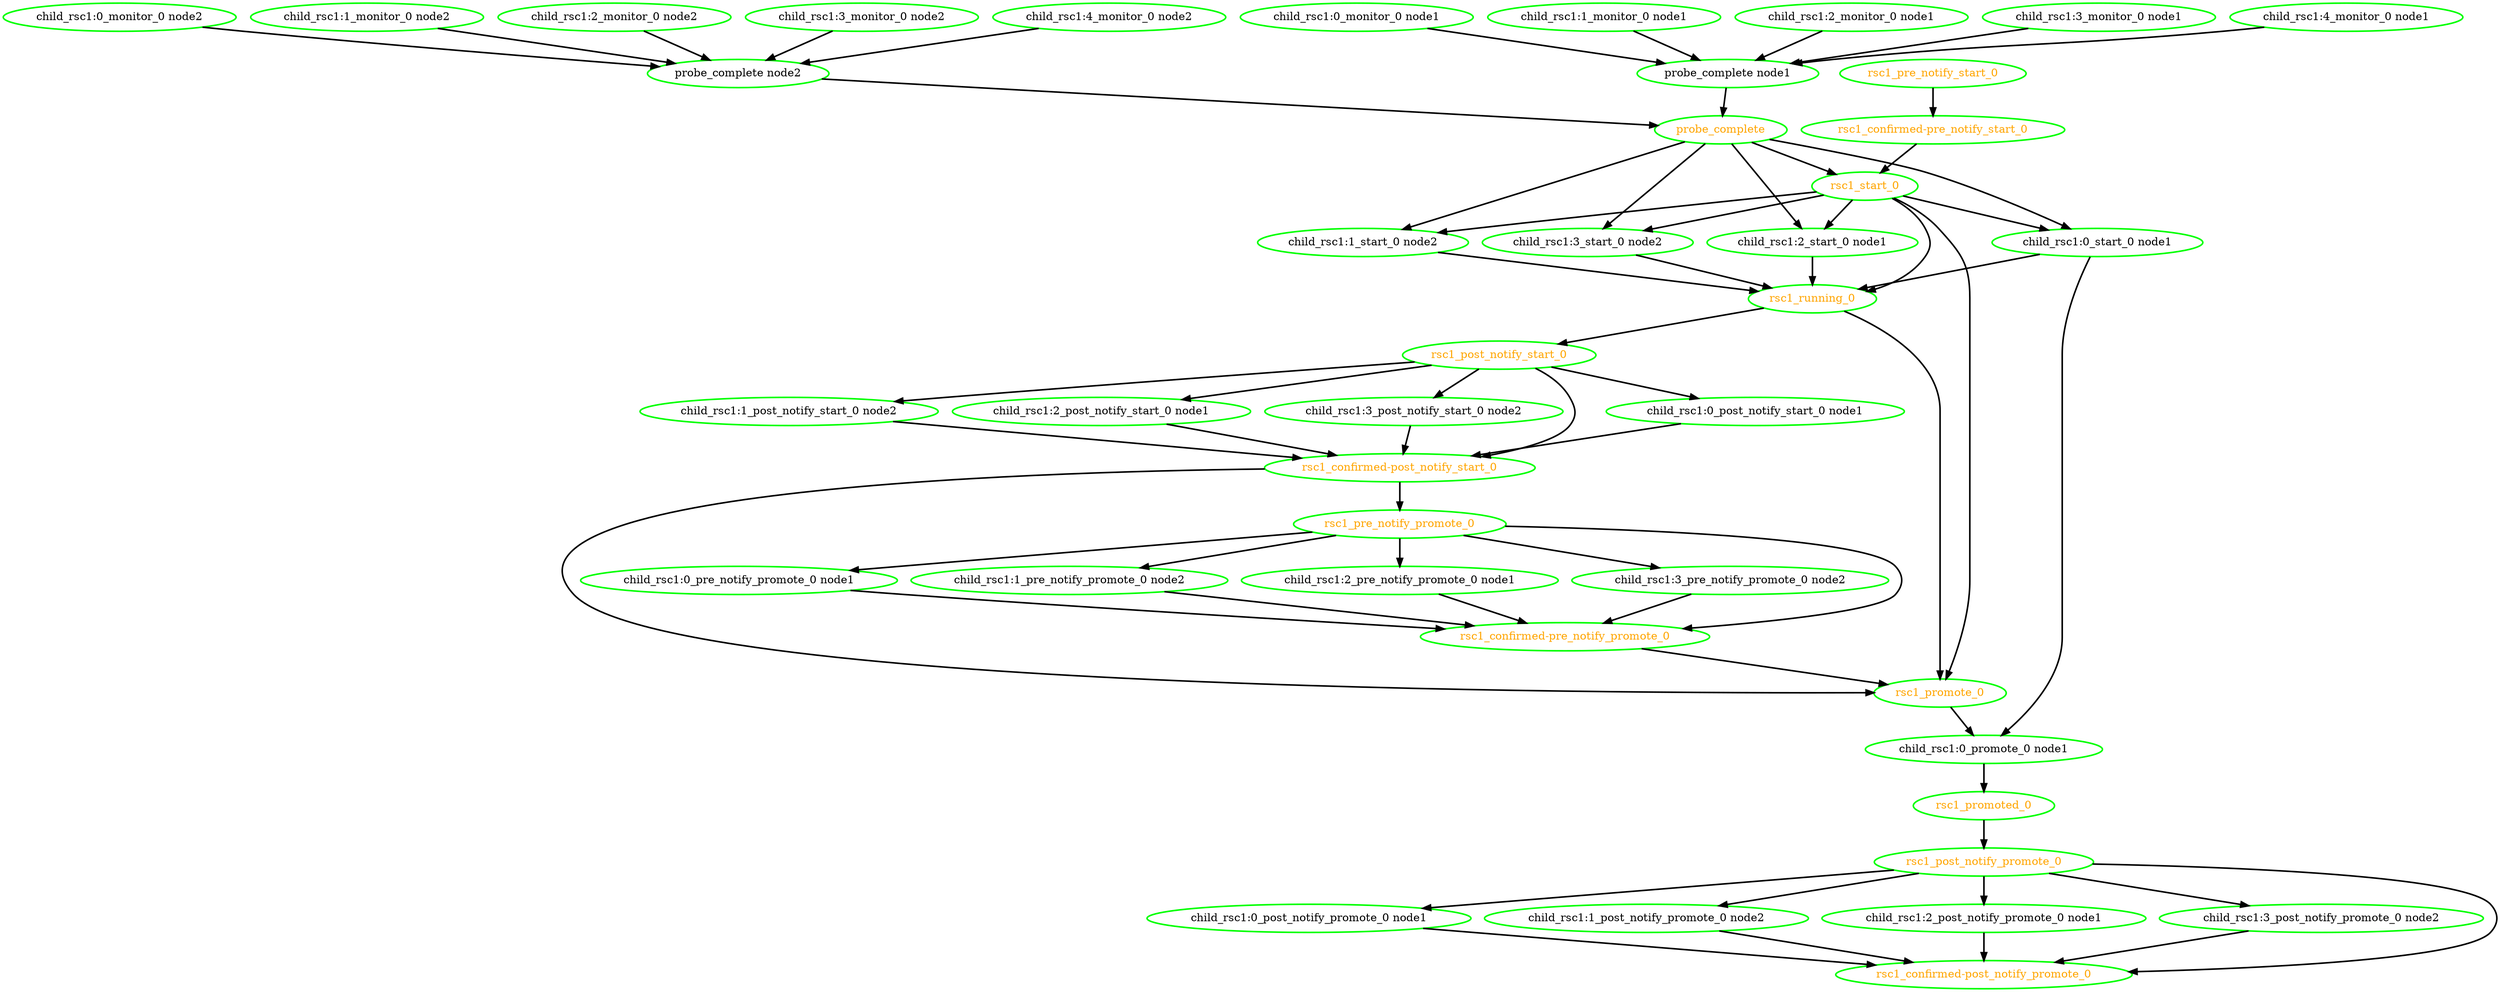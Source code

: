  digraph "g" {
"child_rsc1:0_monitor_0 node1" -> "probe_complete node1" [ style = bold]
"child_rsc1:0_monitor_0 node1" [ style=bold color="green" fontcolor="black" ]
"child_rsc1:0_monitor_0 node2" -> "probe_complete node2" [ style = bold]
"child_rsc1:0_monitor_0 node2" [ style=bold color="green" fontcolor="black" ]
"child_rsc1:0_post_notify_promote_0 node1" -> "rsc1_confirmed-post_notify_promote_0" [ style = bold]
"child_rsc1:0_post_notify_promote_0 node1" [ style=bold color="green" fontcolor="black" ]
"child_rsc1:0_post_notify_start_0 node1" -> "rsc1_confirmed-post_notify_start_0" [ style = bold]
"child_rsc1:0_post_notify_start_0 node1" [ style=bold color="green" fontcolor="black" ]
"child_rsc1:0_pre_notify_promote_0 node1" -> "rsc1_confirmed-pre_notify_promote_0" [ style = bold]
"child_rsc1:0_pre_notify_promote_0 node1" [ style=bold color="green" fontcolor="black" ]
"child_rsc1:0_promote_0 node1" -> "rsc1_promoted_0" [ style = bold]
"child_rsc1:0_promote_0 node1" [ style=bold color="green" fontcolor="black" ]
"child_rsc1:0_start_0 node1" -> "child_rsc1:0_promote_0 node1" [ style = bold]
"child_rsc1:0_start_0 node1" -> "rsc1_running_0" [ style = bold]
"child_rsc1:0_start_0 node1" [ style=bold color="green" fontcolor="black" ]
"child_rsc1:1_monitor_0 node1" -> "probe_complete node1" [ style = bold]
"child_rsc1:1_monitor_0 node1" [ style=bold color="green" fontcolor="black" ]
"child_rsc1:1_monitor_0 node2" -> "probe_complete node2" [ style = bold]
"child_rsc1:1_monitor_0 node2" [ style=bold color="green" fontcolor="black" ]
"child_rsc1:1_post_notify_promote_0 node2" -> "rsc1_confirmed-post_notify_promote_0" [ style = bold]
"child_rsc1:1_post_notify_promote_0 node2" [ style=bold color="green" fontcolor="black" ]
"child_rsc1:1_post_notify_start_0 node2" -> "rsc1_confirmed-post_notify_start_0" [ style = bold]
"child_rsc1:1_post_notify_start_0 node2" [ style=bold color="green" fontcolor="black" ]
"child_rsc1:1_pre_notify_promote_0 node2" -> "rsc1_confirmed-pre_notify_promote_0" [ style = bold]
"child_rsc1:1_pre_notify_promote_0 node2" [ style=bold color="green" fontcolor="black" ]
"child_rsc1:1_start_0 node2" -> "rsc1_running_0" [ style = bold]
"child_rsc1:1_start_0 node2" [ style=bold color="green" fontcolor="black" ]
"child_rsc1:2_monitor_0 node1" -> "probe_complete node1" [ style = bold]
"child_rsc1:2_monitor_0 node1" [ style=bold color="green" fontcolor="black" ]
"child_rsc1:2_monitor_0 node2" -> "probe_complete node2" [ style = bold]
"child_rsc1:2_monitor_0 node2" [ style=bold color="green" fontcolor="black" ]
"child_rsc1:2_post_notify_promote_0 node1" -> "rsc1_confirmed-post_notify_promote_0" [ style = bold]
"child_rsc1:2_post_notify_promote_0 node1" [ style=bold color="green" fontcolor="black" ]
"child_rsc1:2_post_notify_start_0 node1" -> "rsc1_confirmed-post_notify_start_0" [ style = bold]
"child_rsc1:2_post_notify_start_0 node1" [ style=bold color="green" fontcolor="black" ]
"child_rsc1:2_pre_notify_promote_0 node1" -> "rsc1_confirmed-pre_notify_promote_0" [ style = bold]
"child_rsc1:2_pre_notify_promote_0 node1" [ style=bold color="green" fontcolor="black" ]
"child_rsc1:2_start_0 node1" -> "rsc1_running_0" [ style = bold]
"child_rsc1:2_start_0 node1" [ style=bold color="green" fontcolor="black" ]
"child_rsc1:3_monitor_0 node1" -> "probe_complete node1" [ style = bold]
"child_rsc1:3_monitor_0 node1" [ style=bold color="green" fontcolor="black" ]
"child_rsc1:3_monitor_0 node2" -> "probe_complete node2" [ style = bold]
"child_rsc1:3_monitor_0 node2" [ style=bold color="green" fontcolor="black" ]
"child_rsc1:3_post_notify_promote_0 node2" -> "rsc1_confirmed-post_notify_promote_0" [ style = bold]
"child_rsc1:3_post_notify_promote_0 node2" [ style=bold color="green" fontcolor="black" ]
"child_rsc1:3_post_notify_start_0 node2" -> "rsc1_confirmed-post_notify_start_0" [ style = bold]
"child_rsc1:3_post_notify_start_0 node2" [ style=bold color="green" fontcolor="black" ]
"child_rsc1:3_pre_notify_promote_0 node2" -> "rsc1_confirmed-pre_notify_promote_0" [ style = bold]
"child_rsc1:3_pre_notify_promote_0 node2" [ style=bold color="green" fontcolor="black" ]
"child_rsc1:3_start_0 node2" -> "rsc1_running_0" [ style = bold]
"child_rsc1:3_start_0 node2" [ style=bold color="green" fontcolor="black" ]
"child_rsc1:4_monitor_0 node1" -> "probe_complete node1" [ style = bold]
"child_rsc1:4_monitor_0 node1" [ style=bold color="green" fontcolor="black" ]
"child_rsc1:4_monitor_0 node2" -> "probe_complete node2" [ style = bold]
"child_rsc1:4_monitor_0 node2" [ style=bold color="green" fontcolor="black" ]
"probe_complete node1" -> "probe_complete" [ style = bold]
"probe_complete node1" [ style=bold color="green" fontcolor="black" ]
"probe_complete node2" -> "probe_complete" [ style = bold]
"probe_complete node2" [ style=bold color="green" fontcolor="black" ]
"probe_complete" -> "child_rsc1:0_start_0 node1" [ style = bold]
"probe_complete" -> "child_rsc1:1_start_0 node2" [ style = bold]
"probe_complete" -> "child_rsc1:2_start_0 node1" [ style = bold]
"probe_complete" -> "child_rsc1:3_start_0 node2" [ style = bold]
"probe_complete" -> "rsc1_start_0" [ style = bold]
"probe_complete" [ style=bold color="green" fontcolor="orange" ]
"rsc1_confirmed-post_notify_promote_0" [ style=bold color="green" fontcolor="orange" ]
"rsc1_confirmed-post_notify_start_0" -> "rsc1_pre_notify_promote_0" [ style = bold]
"rsc1_confirmed-post_notify_start_0" -> "rsc1_promote_0" [ style = bold]
"rsc1_confirmed-post_notify_start_0" [ style=bold color="green" fontcolor="orange" ]
"rsc1_confirmed-pre_notify_promote_0" -> "rsc1_promote_0" [ style = bold]
"rsc1_confirmed-pre_notify_promote_0" [ style=bold color="green" fontcolor="orange" ]
"rsc1_confirmed-pre_notify_start_0" -> "rsc1_start_0" [ style = bold]
"rsc1_confirmed-pre_notify_start_0" [ style=bold color="green" fontcolor="orange" ]
"rsc1_post_notify_promote_0" -> "child_rsc1:0_post_notify_promote_0 node1" [ style = bold]
"rsc1_post_notify_promote_0" -> "child_rsc1:1_post_notify_promote_0 node2" [ style = bold]
"rsc1_post_notify_promote_0" -> "child_rsc1:2_post_notify_promote_0 node1" [ style = bold]
"rsc1_post_notify_promote_0" -> "child_rsc1:3_post_notify_promote_0 node2" [ style = bold]
"rsc1_post_notify_promote_0" -> "rsc1_confirmed-post_notify_promote_0" [ style = bold]
"rsc1_post_notify_promote_0" [ style=bold color="green" fontcolor="orange" ]
"rsc1_post_notify_start_0" -> "child_rsc1:0_post_notify_start_0 node1" [ style = bold]
"rsc1_post_notify_start_0" -> "child_rsc1:1_post_notify_start_0 node2" [ style = bold]
"rsc1_post_notify_start_0" -> "child_rsc1:2_post_notify_start_0 node1" [ style = bold]
"rsc1_post_notify_start_0" -> "child_rsc1:3_post_notify_start_0 node2" [ style = bold]
"rsc1_post_notify_start_0" -> "rsc1_confirmed-post_notify_start_0" [ style = bold]
"rsc1_post_notify_start_0" [ style=bold color="green" fontcolor="orange" ]
"rsc1_pre_notify_promote_0" -> "child_rsc1:0_pre_notify_promote_0 node1" [ style = bold]
"rsc1_pre_notify_promote_0" -> "child_rsc1:1_pre_notify_promote_0 node2" [ style = bold]
"rsc1_pre_notify_promote_0" -> "child_rsc1:2_pre_notify_promote_0 node1" [ style = bold]
"rsc1_pre_notify_promote_0" -> "child_rsc1:3_pre_notify_promote_0 node2" [ style = bold]
"rsc1_pre_notify_promote_0" -> "rsc1_confirmed-pre_notify_promote_0" [ style = bold]
"rsc1_pre_notify_promote_0" [ style=bold color="green" fontcolor="orange" ]
"rsc1_pre_notify_start_0" -> "rsc1_confirmed-pre_notify_start_0" [ style = bold]
"rsc1_pre_notify_start_0" [ style=bold color="green" fontcolor="orange" ]
"rsc1_promote_0" -> "child_rsc1:0_promote_0 node1" [ style = bold]
"rsc1_promote_0" [ style=bold color="green" fontcolor="orange" ]
"rsc1_promoted_0" -> "rsc1_post_notify_promote_0" [ style = bold]
"rsc1_promoted_0" [ style=bold color="green" fontcolor="orange" ]
"rsc1_running_0" -> "rsc1_post_notify_start_0" [ style = bold]
"rsc1_running_0" -> "rsc1_promote_0" [ style = bold]
"rsc1_running_0" [ style=bold color="green" fontcolor="orange" ]
"rsc1_start_0" -> "child_rsc1:0_start_0 node1" [ style = bold]
"rsc1_start_0" -> "child_rsc1:1_start_0 node2" [ style = bold]
"rsc1_start_0" -> "child_rsc1:2_start_0 node1" [ style = bold]
"rsc1_start_0" -> "child_rsc1:3_start_0 node2" [ style = bold]
"rsc1_start_0" -> "rsc1_promote_0" [ style = bold]
"rsc1_start_0" -> "rsc1_running_0" [ style = bold]
"rsc1_start_0" [ style=bold color="green" fontcolor="orange" ]
}
